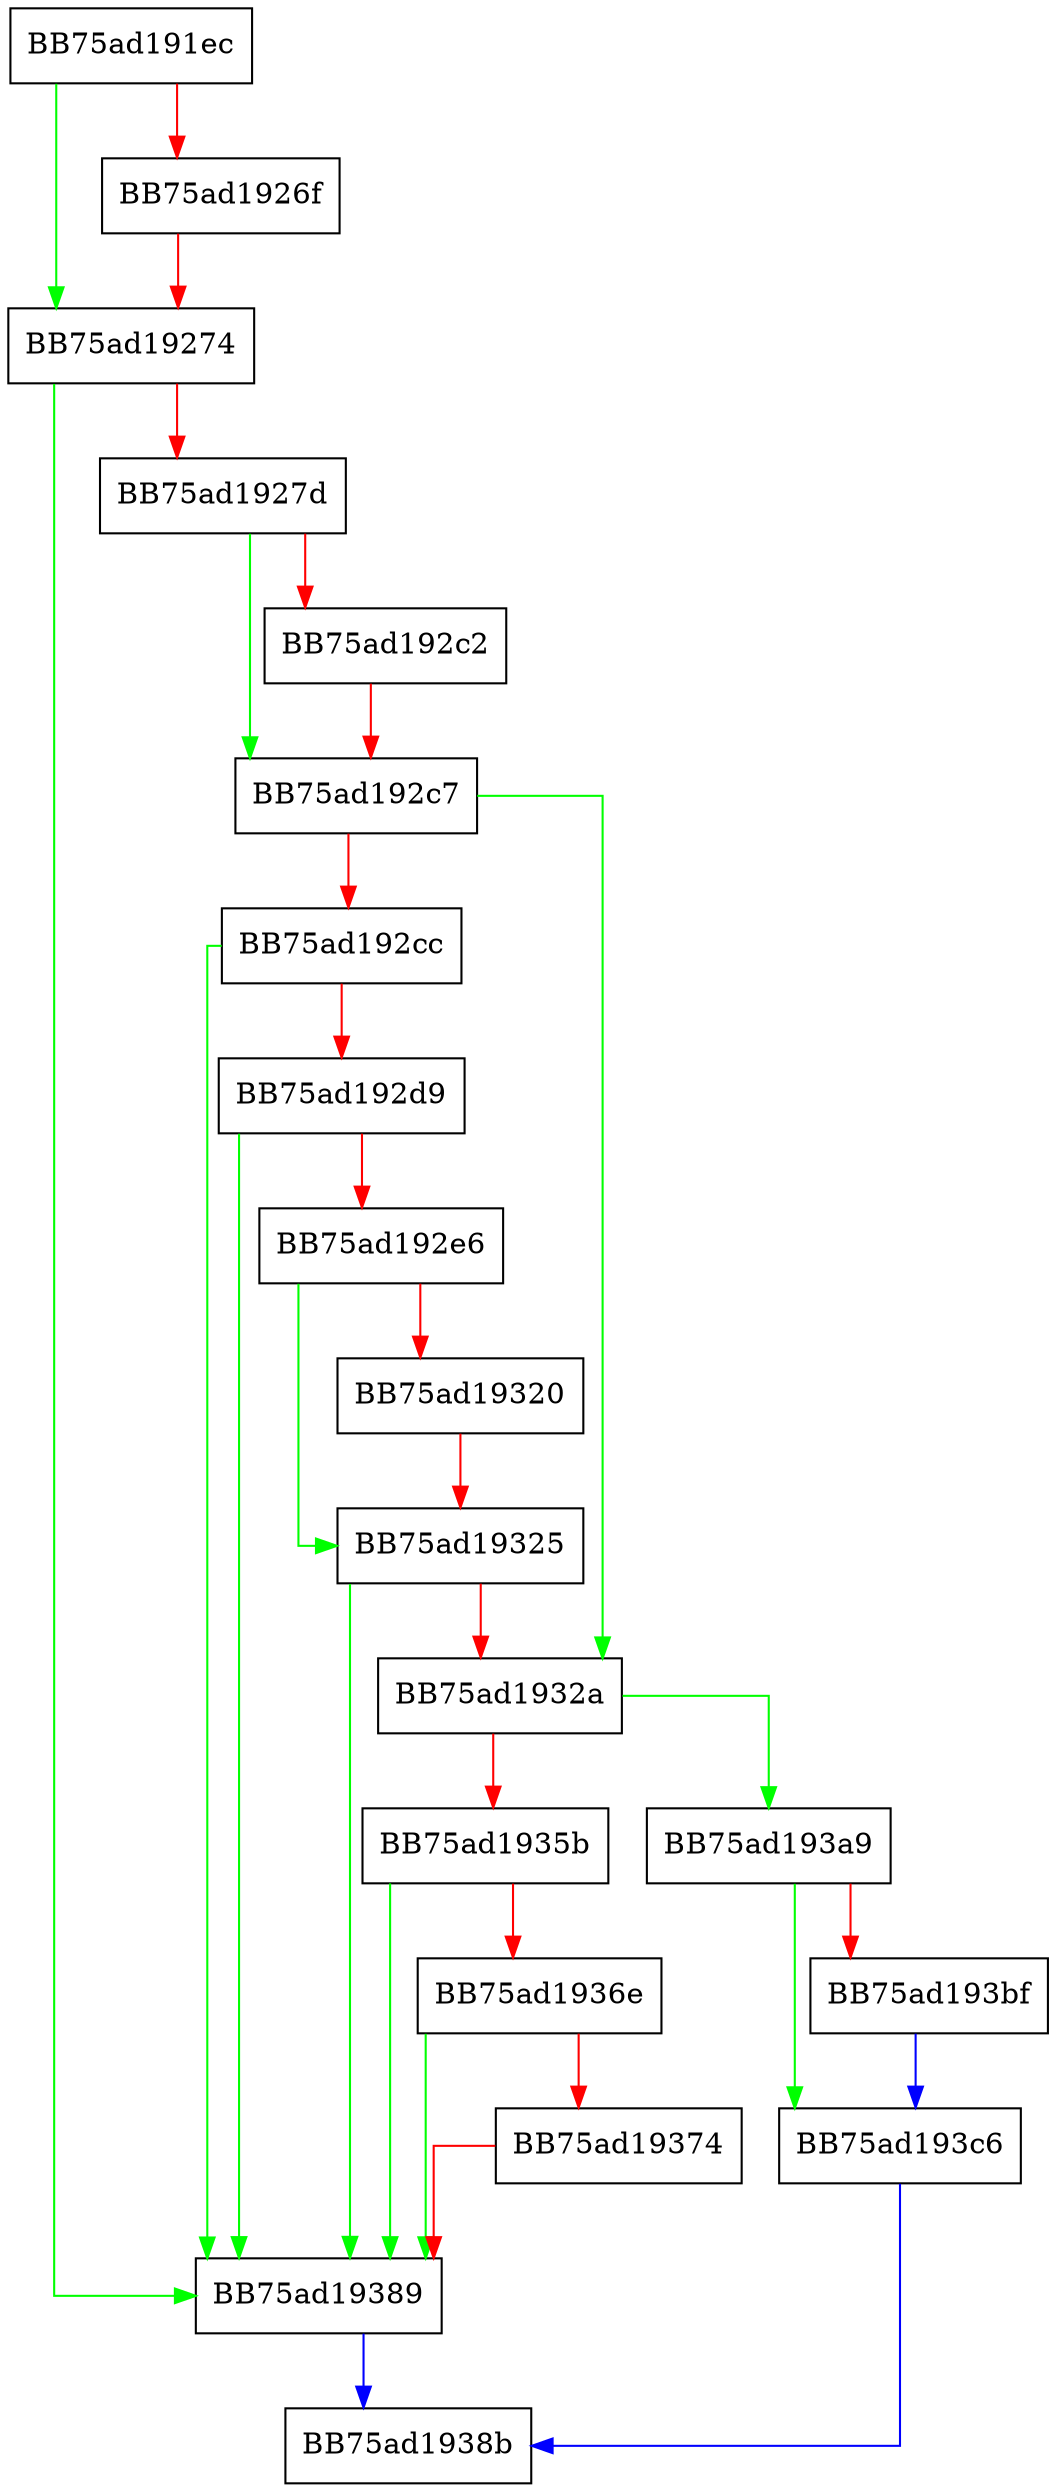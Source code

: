 digraph IsXORPlugin {
  node [shape="box"];
  graph [splines=ortho];
  BB75ad191ec -> BB75ad19274 [color="green"];
  BB75ad191ec -> BB75ad1926f [color="red"];
  BB75ad1926f -> BB75ad19274 [color="red"];
  BB75ad19274 -> BB75ad19389 [color="green"];
  BB75ad19274 -> BB75ad1927d [color="red"];
  BB75ad1927d -> BB75ad192c7 [color="green"];
  BB75ad1927d -> BB75ad192c2 [color="red"];
  BB75ad192c2 -> BB75ad192c7 [color="red"];
  BB75ad192c7 -> BB75ad1932a [color="green"];
  BB75ad192c7 -> BB75ad192cc [color="red"];
  BB75ad192cc -> BB75ad19389 [color="green"];
  BB75ad192cc -> BB75ad192d9 [color="red"];
  BB75ad192d9 -> BB75ad19389 [color="green"];
  BB75ad192d9 -> BB75ad192e6 [color="red"];
  BB75ad192e6 -> BB75ad19325 [color="green"];
  BB75ad192e6 -> BB75ad19320 [color="red"];
  BB75ad19320 -> BB75ad19325 [color="red"];
  BB75ad19325 -> BB75ad19389 [color="green"];
  BB75ad19325 -> BB75ad1932a [color="red"];
  BB75ad1932a -> BB75ad193a9 [color="green"];
  BB75ad1932a -> BB75ad1935b [color="red"];
  BB75ad1935b -> BB75ad19389 [color="green"];
  BB75ad1935b -> BB75ad1936e [color="red"];
  BB75ad1936e -> BB75ad19389 [color="green"];
  BB75ad1936e -> BB75ad19374 [color="red"];
  BB75ad19374 -> BB75ad19389 [color="red"];
  BB75ad19389 -> BB75ad1938b [color="blue"];
  BB75ad193a9 -> BB75ad193c6 [color="green"];
  BB75ad193a9 -> BB75ad193bf [color="red"];
  BB75ad193bf -> BB75ad193c6 [color="blue"];
  BB75ad193c6 -> BB75ad1938b [color="blue"];
}